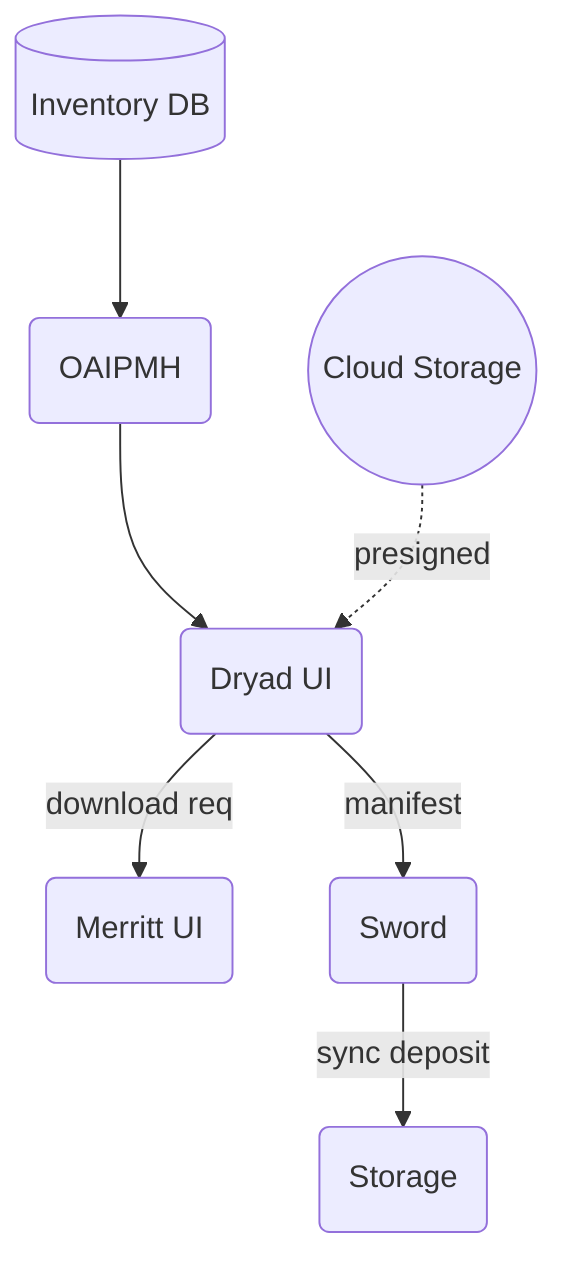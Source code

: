 graph TD;
    UI(Merritt UI);
    DRYAD(Dryad UI);
    RDS[(Inventory DB)];
    CLOUD((Cloud Storage));
    ST(Storage);
    DRYAD --> |download req| UI;
    DRYAD --> |manifest| SWORD;
    SWORD(Sword);
    SWORD --> |sync deposit| ST;
    RDS --> OAI;
    OAI(OAIPMH);
    OAI --> DRYAD;
    CLOUD -.-> |presigned| DRYAD;
    click UI href "http://github.com/CDLUC3/mrt-dashboard" "Code repo";